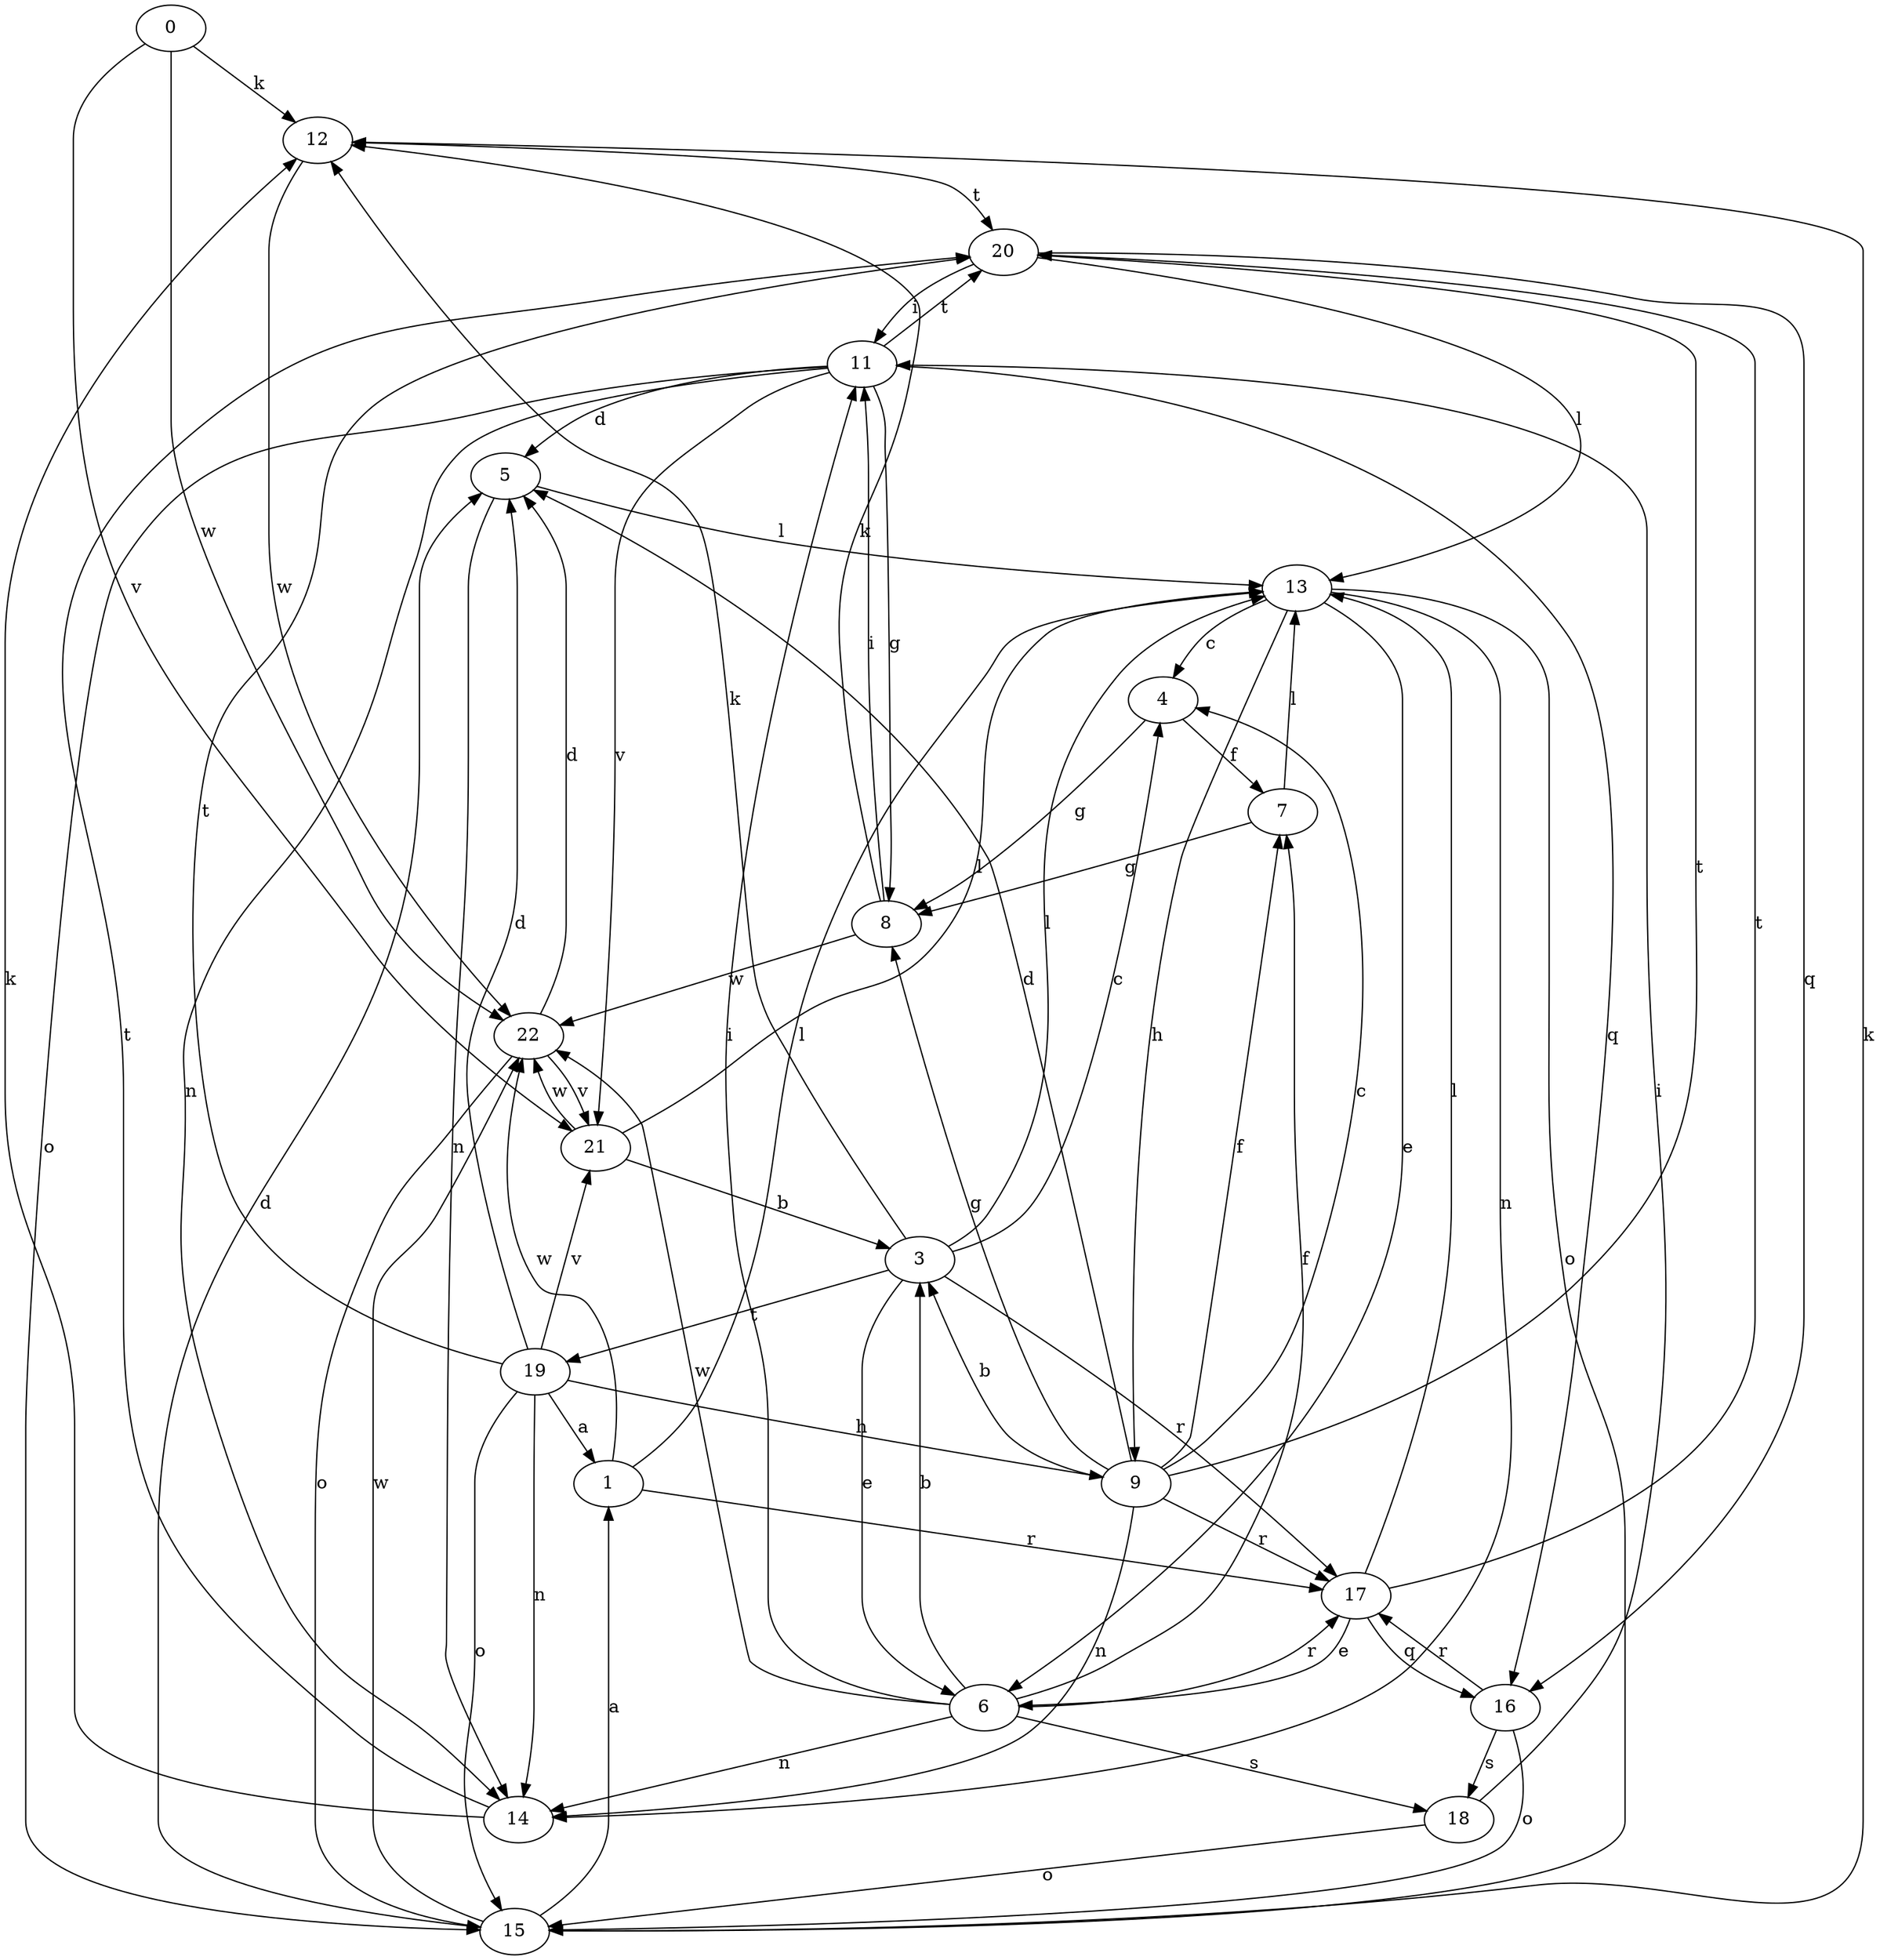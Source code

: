 strict digraph  {
0;
1;
3;
4;
5;
6;
7;
8;
9;
11;
12;
13;
14;
15;
16;
17;
18;
19;
20;
21;
22;
0 -> 12  [label=k];
0 -> 21  [label=v];
0 -> 22  [label=w];
1 -> 13  [label=l];
1 -> 17  [label=r];
1 -> 22  [label=w];
3 -> 4  [label=c];
3 -> 6  [label=e];
3 -> 12  [label=k];
3 -> 13  [label=l];
3 -> 17  [label=r];
3 -> 19  [label=t];
4 -> 7  [label=f];
4 -> 8  [label=g];
5 -> 13  [label=l];
5 -> 14  [label=n];
6 -> 3  [label=b];
6 -> 7  [label=f];
6 -> 11  [label=i];
6 -> 14  [label=n];
6 -> 17  [label=r];
6 -> 18  [label=s];
6 -> 22  [label=w];
7 -> 8  [label=g];
7 -> 13  [label=l];
8 -> 11  [label=i];
8 -> 12  [label=k];
8 -> 22  [label=w];
9 -> 3  [label=b];
9 -> 4  [label=c];
9 -> 5  [label=d];
9 -> 7  [label=f];
9 -> 8  [label=g];
9 -> 14  [label=n];
9 -> 17  [label=r];
9 -> 20  [label=t];
11 -> 5  [label=d];
11 -> 8  [label=g];
11 -> 14  [label=n];
11 -> 15  [label=o];
11 -> 16  [label=q];
11 -> 20  [label=t];
11 -> 21  [label=v];
12 -> 20  [label=t];
12 -> 22  [label=w];
13 -> 4  [label=c];
13 -> 6  [label=e];
13 -> 9  [label=h];
13 -> 14  [label=n];
13 -> 15  [label=o];
14 -> 12  [label=k];
14 -> 20  [label=t];
15 -> 1  [label=a];
15 -> 5  [label=d];
15 -> 12  [label=k];
15 -> 22  [label=w];
16 -> 15  [label=o];
16 -> 17  [label=r];
16 -> 18  [label=s];
17 -> 6  [label=e];
17 -> 13  [label=l];
17 -> 16  [label=q];
17 -> 20  [label=t];
18 -> 11  [label=i];
18 -> 15  [label=o];
19 -> 1  [label=a];
19 -> 5  [label=d];
19 -> 9  [label=h];
19 -> 14  [label=n];
19 -> 15  [label=o];
19 -> 20  [label=t];
19 -> 21  [label=v];
20 -> 11  [label=i];
20 -> 13  [label=l];
20 -> 16  [label=q];
21 -> 3  [label=b];
21 -> 13  [label=l];
21 -> 22  [label=w];
22 -> 5  [label=d];
22 -> 15  [label=o];
22 -> 21  [label=v];
}
